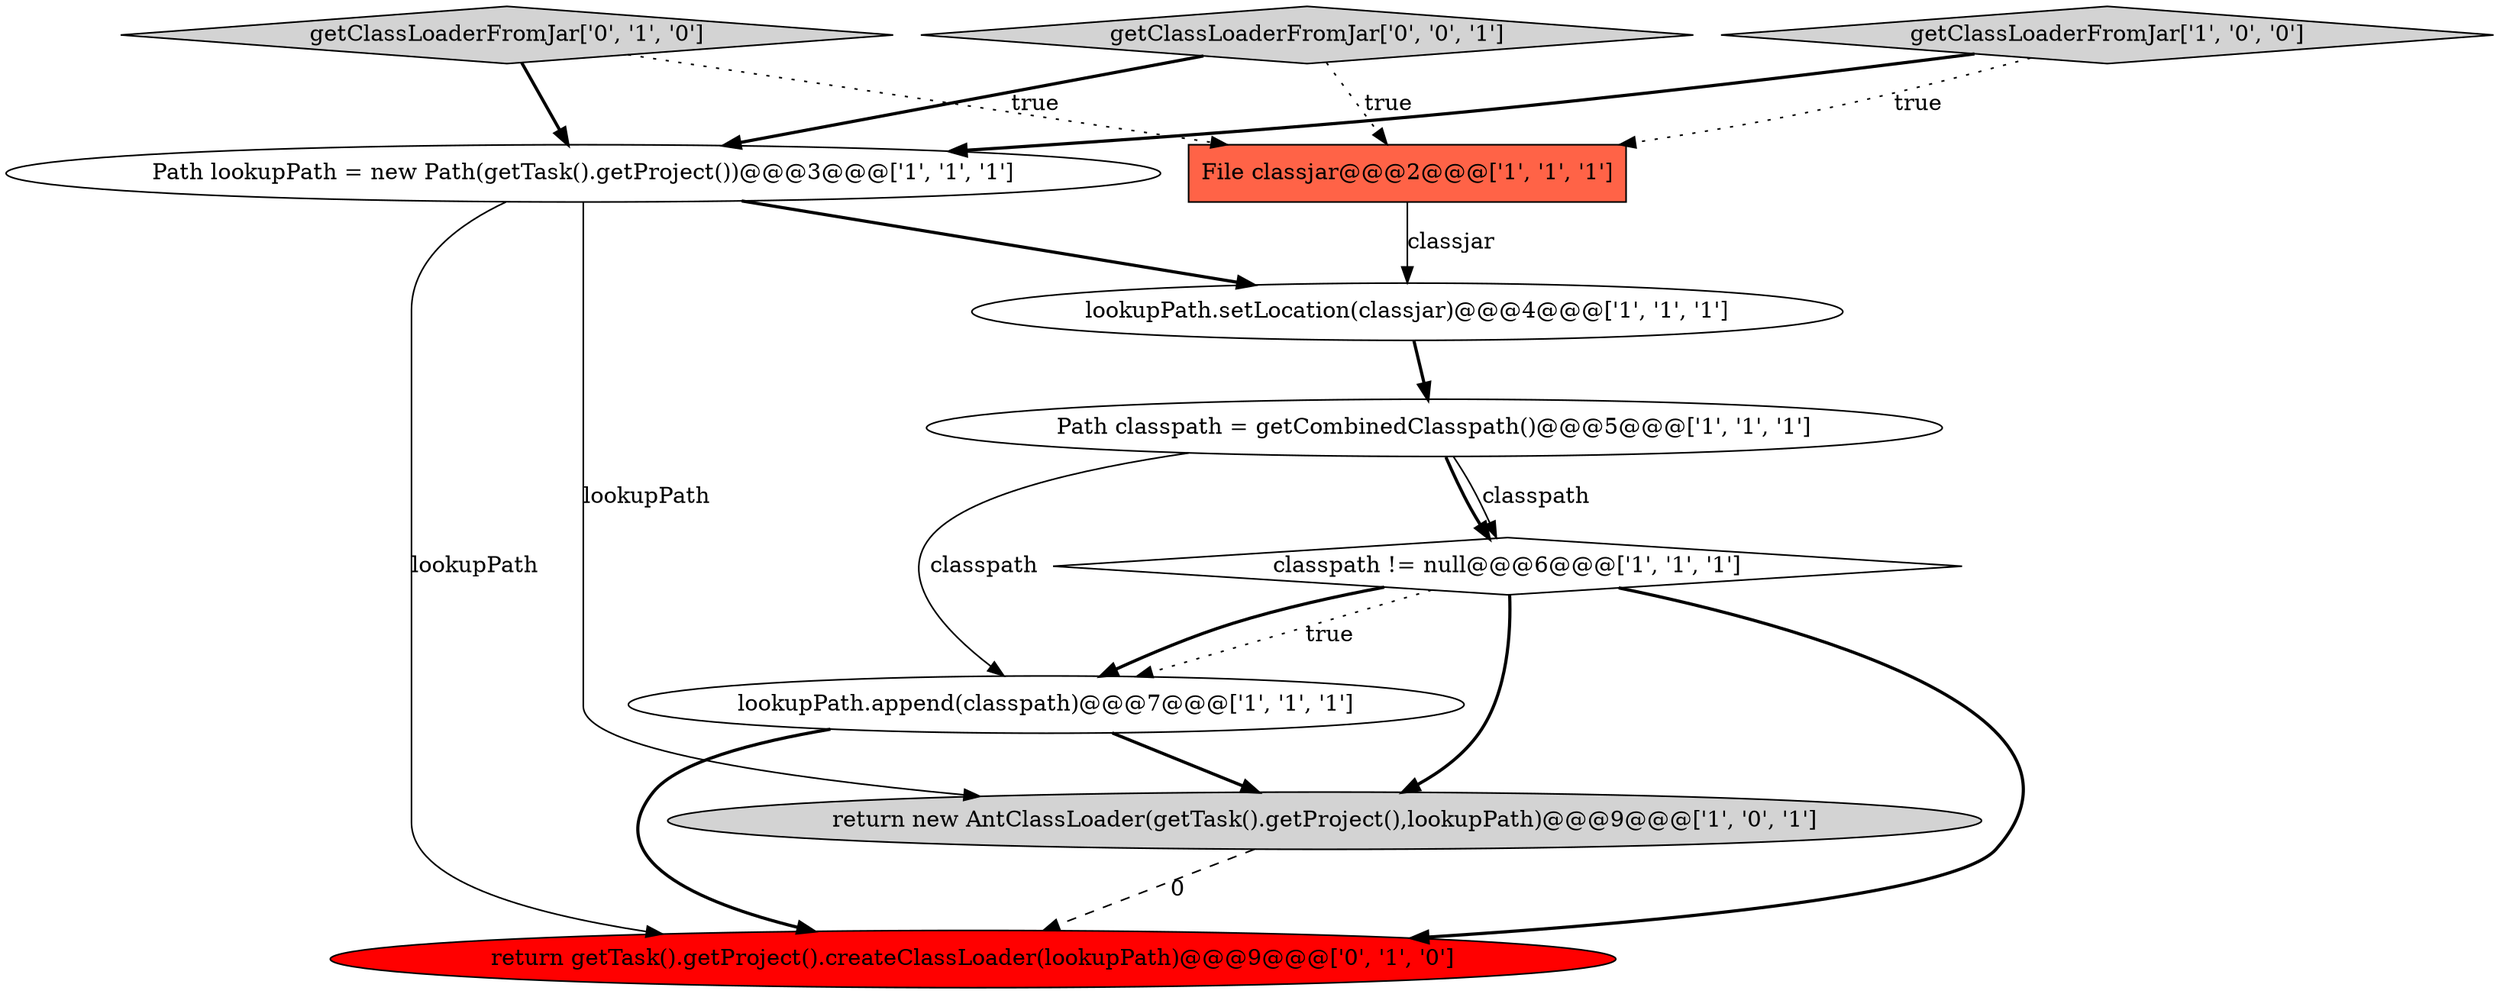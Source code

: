 digraph {
0 [style = filled, label = "Path classpath = getCombinedClasspath()@@@5@@@['1', '1', '1']", fillcolor = white, shape = ellipse image = "AAA0AAABBB1BBB"];
5 [style = filled, label = "lookupPath.append(classpath)@@@7@@@['1', '1', '1']", fillcolor = white, shape = ellipse image = "AAA0AAABBB1BBB"];
10 [style = filled, label = "getClassLoaderFromJar['0', '0', '1']", fillcolor = lightgray, shape = diamond image = "AAA0AAABBB3BBB"];
4 [style = filled, label = "lookupPath.setLocation(classjar)@@@4@@@['1', '1', '1']", fillcolor = white, shape = ellipse image = "AAA0AAABBB1BBB"];
9 [style = filled, label = "return getTask().getProject().createClassLoader(lookupPath)@@@9@@@['0', '1', '0']", fillcolor = red, shape = ellipse image = "AAA1AAABBB2BBB"];
8 [style = filled, label = "getClassLoaderFromJar['0', '1', '0']", fillcolor = lightgray, shape = diamond image = "AAA0AAABBB2BBB"];
7 [style = filled, label = "File classjar@@@2@@@['1', '1', '1']", fillcolor = tomato, shape = box image = "AAA0AAABBB1BBB"];
3 [style = filled, label = "getClassLoaderFromJar['1', '0', '0']", fillcolor = lightgray, shape = diamond image = "AAA0AAABBB1BBB"];
2 [style = filled, label = "return new AntClassLoader(getTask().getProject(),lookupPath)@@@9@@@['1', '0', '1']", fillcolor = lightgray, shape = ellipse image = "AAA0AAABBB1BBB"];
1 [style = filled, label = "Path lookupPath = new Path(getTask().getProject())@@@3@@@['1', '1', '1']", fillcolor = white, shape = ellipse image = "AAA0AAABBB1BBB"];
6 [style = filled, label = "classpath != null@@@6@@@['1', '1', '1']", fillcolor = white, shape = diamond image = "AAA0AAABBB1BBB"];
1->4 [style = bold, label=""];
3->7 [style = dotted, label="true"];
3->1 [style = bold, label=""];
5->9 [style = bold, label=""];
7->4 [style = solid, label="classjar"];
0->6 [style = bold, label=""];
8->7 [style = dotted, label="true"];
1->2 [style = solid, label="lookupPath"];
4->0 [style = bold, label=""];
6->2 [style = bold, label=""];
8->1 [style = bold, label=""];
6->5 [style = bold, label=""];
5->2 [style = bold, label=""];
0->6 [style = solid, label="classpath"];
2->9 [style = dashed, label="0"];
1->9 [style = solid, label="lookupPath"];
6->9 [style = bold, label=""];
10->1 [style = bold, label=""];
10->7 [style = dotted, label="true"];
0->5 [style = solid, label="classpath"];
6->5 [style = dotted, label="true"];
}

